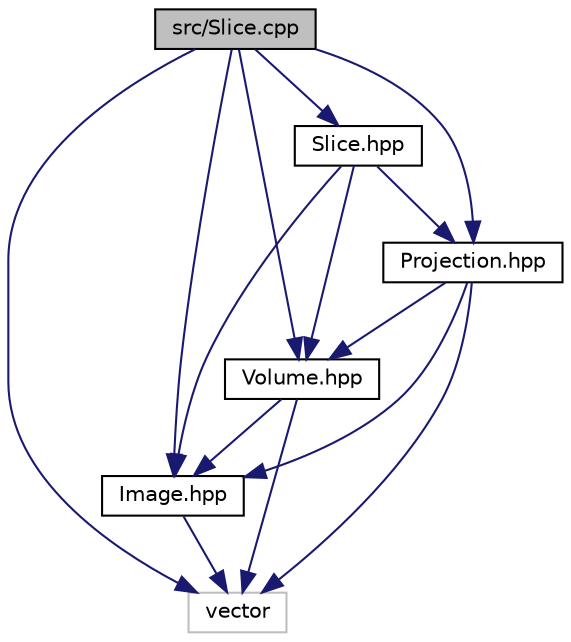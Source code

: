 digraph "src/Slice.cpp"
{
 // LATEX_PDF_SIZE
  edge [fontname="Helvetica",fontsize="10",labelfontname="Helvetica",labelfontsize="10"];
  node [fontname="Helvetica",fontsize="10",shape=record];
  Node1 [label="src/Slice.cpp",height=0.2,width=0.4,color="black", fillcolor="grey75", style="filled", fontcolor="black",tooltip=" "];
  Node1 -> Node2 [color="midnightblue",fontsize="10",style="solid",fontname="Helvetica"];
  Node2 [label="Slice.hpp",height=0.2,width=0.4,color="black", fillcolor="white", style="filled",URL="$Slice_8hpp.html",tooltip="Contains a class for extracting 2D slices from 3D volumetric data."];
  Node2 -> Node3 [color="midnightblue",fontsize="10",style="solid",fontname="Helvetica"];
  Node3 [label="Image.hpp",height=0.2,width=0.4,color="black", fillcolor="white", style="filled",URL="$Image_8hpp.html",tooltip="Contains a class for representing and manipulating images."];
  Node3 -> Node4 [color="midnightblue",fontsize="10",style="solid",fontname="Helvetica"];
  Node4 [label="vector",height=0.2,width=0.4,color="grey75", fillcolor="white", style="filled",tooltip=" "];
  Node2 -> Node5 [color="midnightblue",fontsize="10",style="solid",fontname="Helvetica"];
  Node5 [label="Volume.hpp",height=0.2,width=0.4,color="black", fillcolor="white", style="filled",URL="$Volume_8hpp.html",tooltip="Contains a class for representing volumetric data."];
  Node5 -> Node3 [color="midnightblue",fontsize="10",style="solid",fontname="Helvetica"];
  Node5 -> Node4 [color="midnightblue",fontsize="10",style="solid",fontname="Helvetica"];
  Node2 -> Node6 [color="midnightblue",fontsize="10",style="solid",fontname="Helvetica"];
  Node6 [label="Projection.hpp",height=0.2,width=0.4,color="black", fillcolor="white", style="filled",URL="$Projection_8hpp.html",tooltip="Contains a class for performing projections of volumetric data onto 2D images."];
  Node6 -> Node3 [color="midnightblue",fontsize="10",style="solid",fontname="Helvetica"];
  Node6 -> Node5 [color="midnightblue",fontsize="10",style="solid",fontname="Helvetica"];
  Node6 -> Node4 [color="midnightblue",fontsize="10",style="solid",fontname="Helvetica"];
  Node1 -> Node3 [color="midnightblue",fontsize="10",style="solid",fontname="Helvetica"];
  Node1 -> Node5 [color="midnightblue",fontsize="10",style="solid",fontname="Helvetica"];
  Node1 -> Node6 [color="midnightblue",fontsize="10",style="solid",fontname="Helvetica"];
  Node1 -> Node4 [color="midnightblue",fontsize="10",style="solid",fontname="Helvetica"];
}
